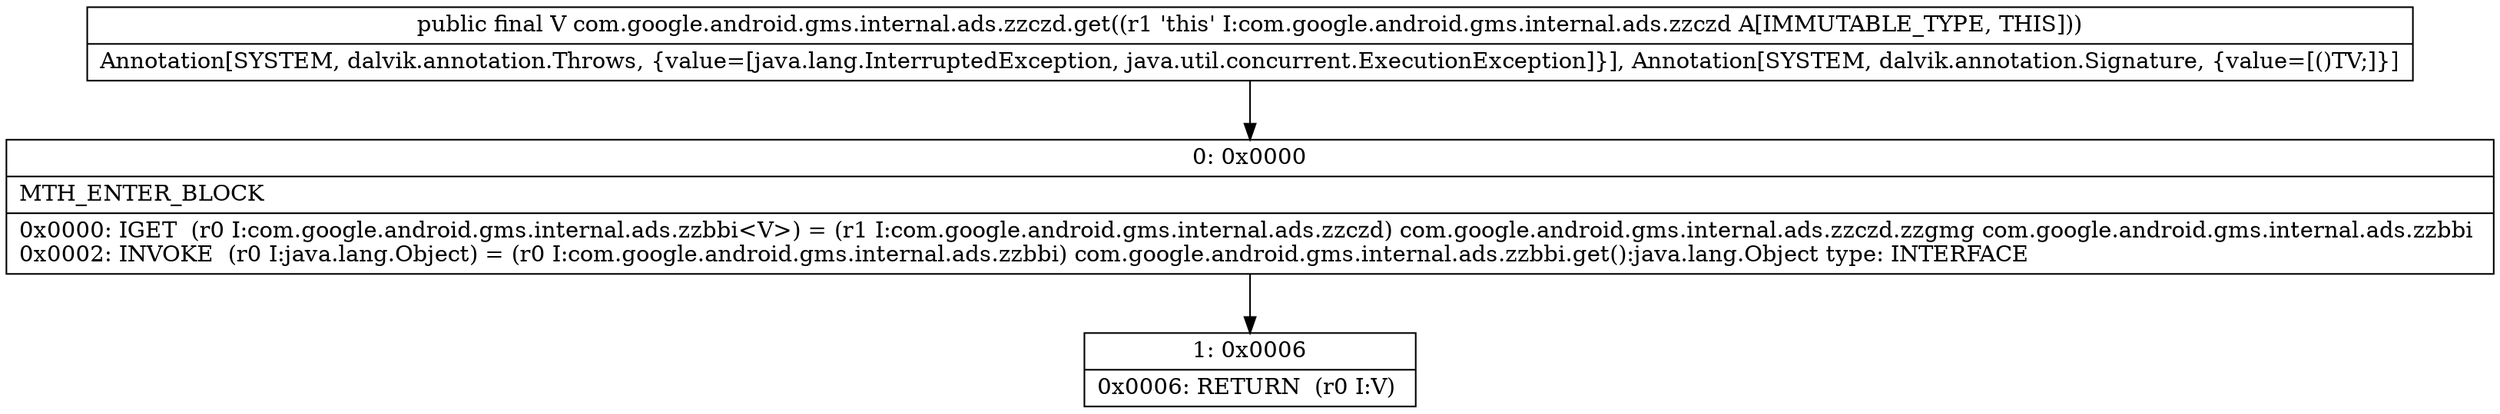 digraph "CFG forcom.google.android.gms.internal.ads.zzczd.get()Ljava\/lang\/Object;" {
Node_0 [shape=record,label="{0\:\ 0x0000|MTH_ENTER_BLOCK\l|0x0000: IGET  (r0 I:com.google.android.gms.internal.ads.zzbbi\<V\>) = (r1 I:com.google.android.gms.internal.ads.zzczd) com.google.android.gms.internal.ads.zzczd.zzgmg com.google.android.gms.internal.ads.zzbbi \l0x0002: INVOKE  (r0 I:java.lang.Object) = (r0 I:com.google.android.gms.internal.ads.zzbbi) com.google.android.gms.internal.ads.zzbbi.get():java.lang.Object type: INTERFACE \l}"];
Node_1 [shape=record,label="{1\:\ 0x0006|0x0006: RETURN  (r0 I:V) \l}"];
MethodNode[shape=record,label="{public final V com.google.android.gms.internal.ads.zzczd.get((r1 'this' I:com.google.android.gms.internal.ads.zzczd A[IMMUTABLE_TYPE, THIS]))  | Annotation[SYSTEM, dalvik.annotation.Throws, \{value=[java.lang.InterruptedException, java.util.concurrent.ExecutionException]\}], Annotation[SYSTEM, dalvik.annotation.Signature, \{value=[()TV;]\}]\l}"];
MethodNode -> Node_0;
Node_0 -> Node_1;
}

